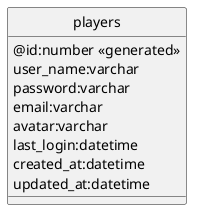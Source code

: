 @startuml
hide circle
skinparam linetype ortho
entity "players"{
@id:number <<generated>>
user_name:varchar
password:varchar
email:varchar
avatar:varchar
last_login:datetime
created_at:datetime
updated_at:datetime
}
@enduml